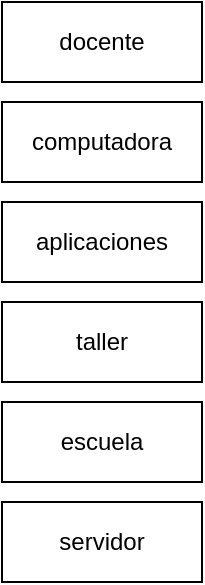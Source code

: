 <mxfile version="24.8.3">
  <diagram name="Page-1" id="GJ58YFMMa5e9dHJfy1o0">
    <mxGraphModel dx="349" dy="760" grid="1" gridSize="10" guides="1" tooltips="1" connect="1" arrows="1" fold="1" page="1" pageScale="1" pageWidth="850" pageHeight="1100" math="0" shadow="0">
      <root>
        <mxCell id="0" />
        <mxCell id="1" parent="0" />
        <mxCell id="w-iIbQp6WT943V2XhcAD-1" value="docente" style="whiteSpace=wrap;html=1;align=center;" vertex="1" parent="1">
          <mxGeometry x="40" y="120" width="100" height="40" as="geometry" />
        </mxCell>
        <mxCell id="w-iIbQp6WT943V2XhcAD-2" value="computadora" style="whiteSpace=wrap;html=1;align=center;" vertex="1" parent="1">
          <mxGeometry x="40" y="170" width="100" height="40" as="geometry" />
        </mxCell>
        <mxCell id="w-iIbQp6WT943V2XhcAD-4" value="aplicaciones" style="whiteSpace=wrap;html=1;align=center;" vertex="1" parent="1">
          <mxGeometry x="40" y="220" width="100" height="40" as="geometry" />
        </mxCell>
        <mxCell id="w-iIbQp6WT943V2XhcAD-5" value="taller" style="whiteSpace=wrap;html=1;align=center;" vertex="1" parent="1">
          <mxGeometry x="40" y="270" width="100" height="40" as="geometry" />
        </mxCell>
        <mxCell id="w-iIbQp6WT943V2XhcAD-6" value="escuela" style="whiteSpace=wrap;html=1;align=center;" vertex="1" parent="1">
          <mxGeometry x="40" y="320" width="100" height="40" as="geometry" />
        </mxCell>
        <mxCell id="w-iIbQp6WT943V2XhcAD-7" value="servidor" style="whiteSpace=wrap;html=1;align=center;" vertex="1" parent="1">
          <mxGeometry x="40" y="370" width="100" height="40" as="geometry" />
        </mxCell>
      </root>
    </mxGraphModel>
  </diagram>
</mxfile>
